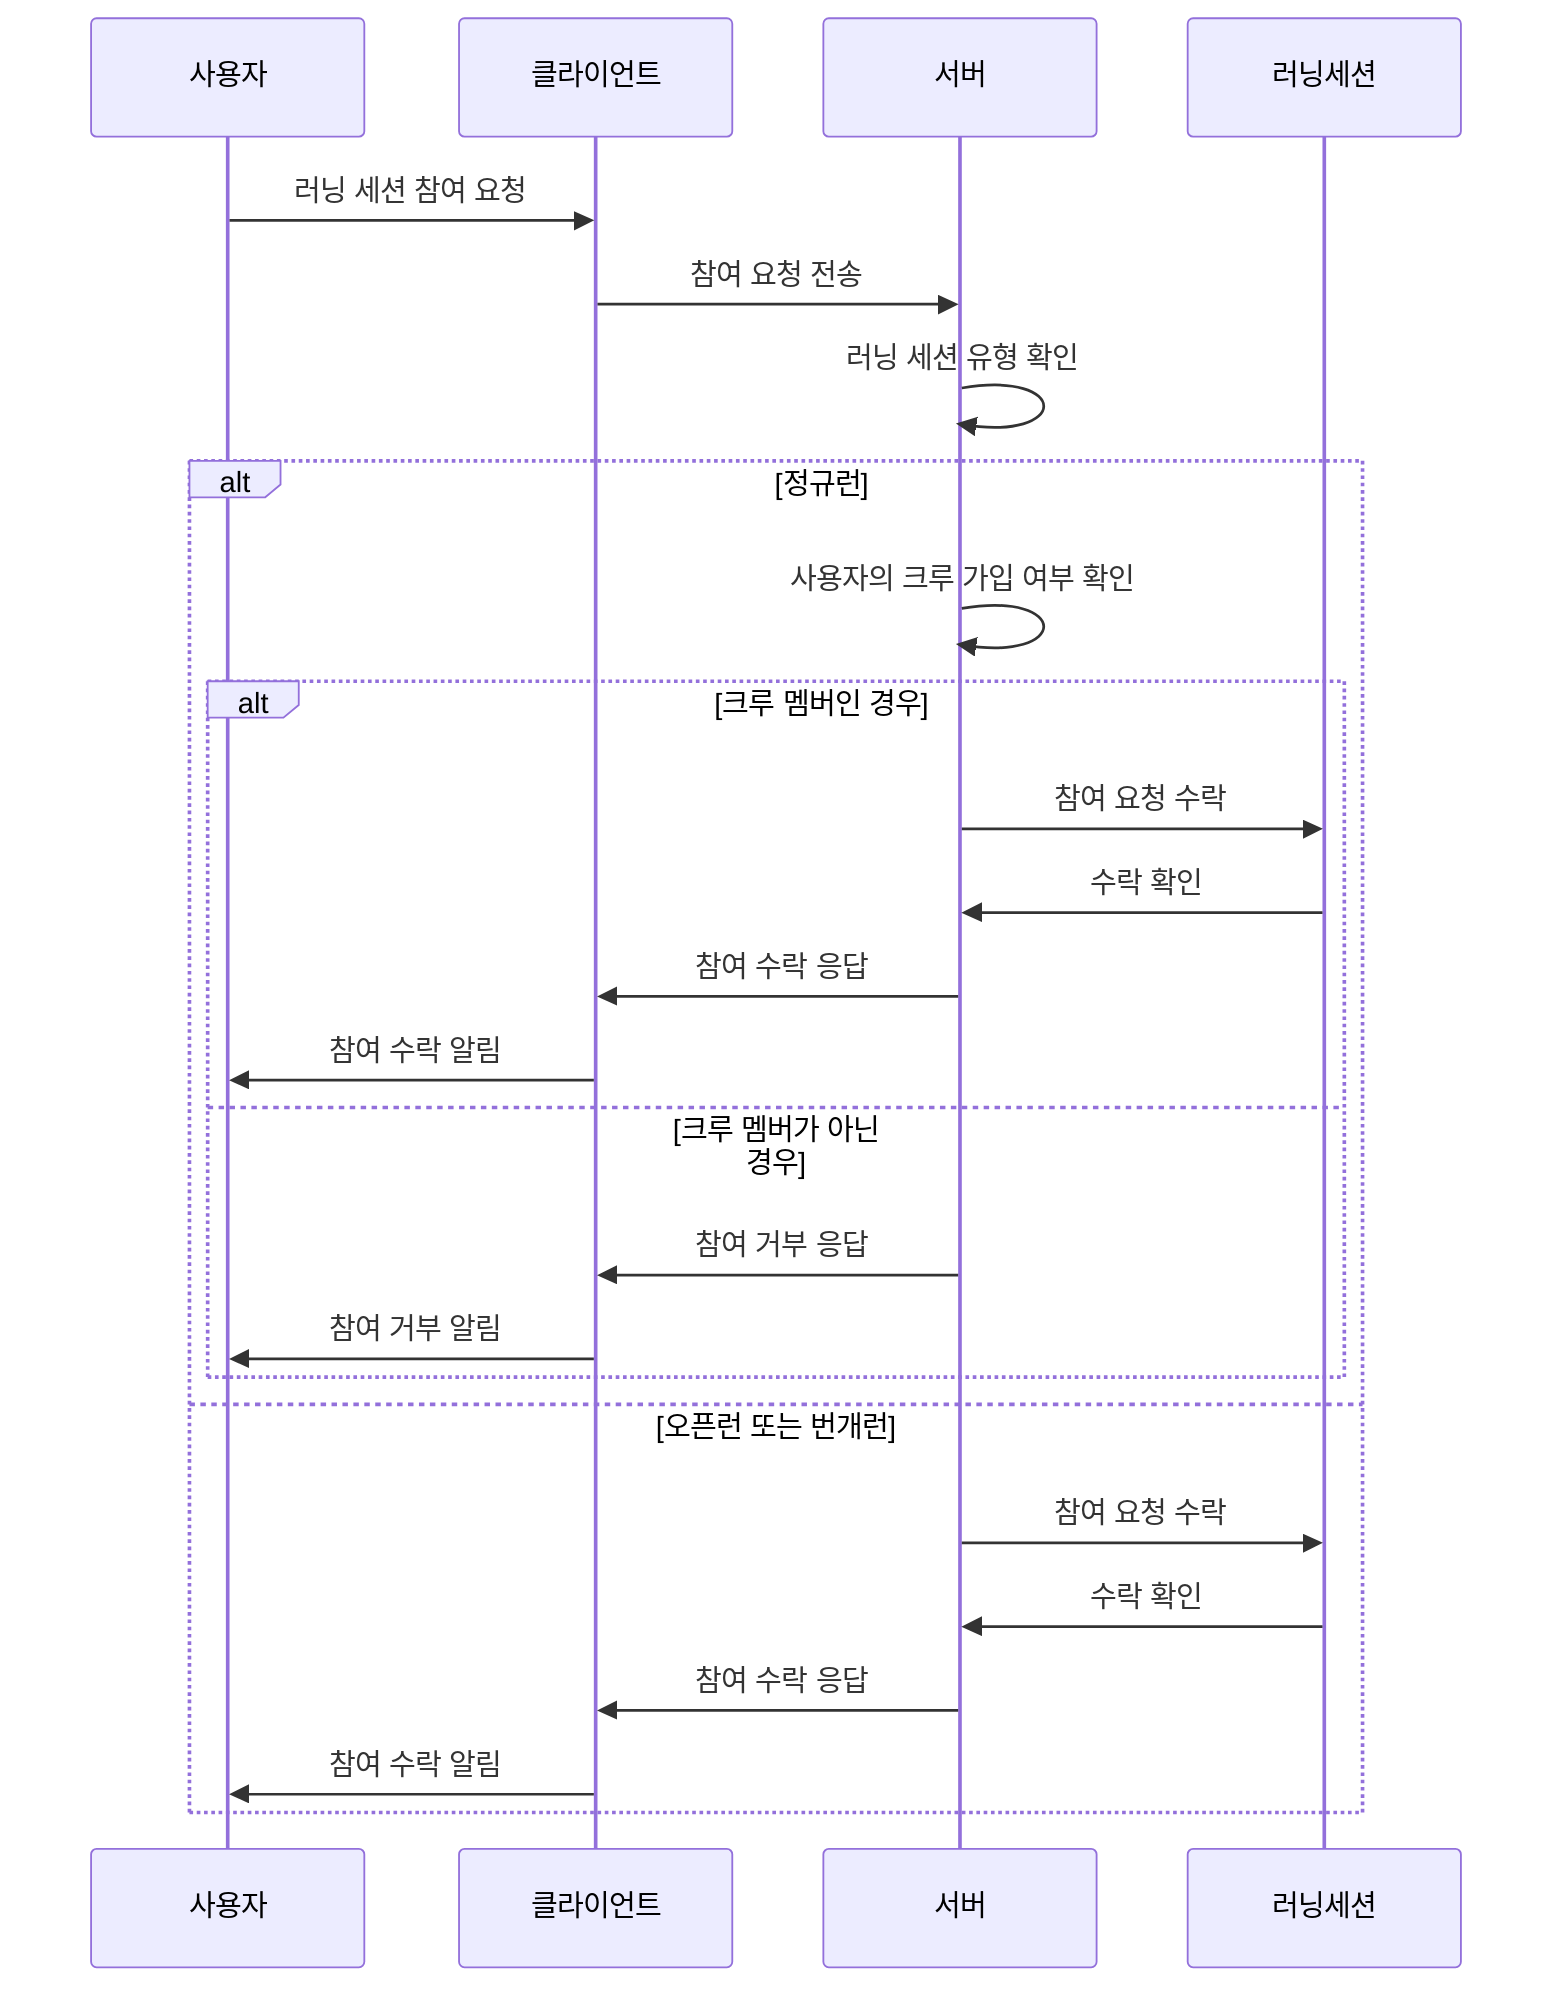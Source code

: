 sequenceDiagram
    participant 사용자
    participant 클라이언트
    participant 서버
    participant 러닝세션

    사용자->>클라이언트: 러닝 세션 참여 요청
    클라이언트->>서버: 참여 요청 전송
    서버->>서버: 러닝 세션 유형 확인

    alt 정규런
        서버->>서버: 사용자의 크루 가입 여부 확인
        alt 크루 멤버인 경우
            서버->>러닝세션: 참여 요청 수락
            러닝세션->>서버: 수락 확인
            서버->>클라이언트: 참여 수락 응답
            클라이언트->>사용자: 참여 수락 알림
        else 크루 멤버가 아닌 경우
            서버->>클라이언트: 참여 거부 응답
            클라이언트->>사용자: 참여 거부 알림
        end
    else 오픈런 또는 번개런
        서버->>러닝세션: 참여 요청 수락
        러닝세션->>서버: 수락 확인
        서버->>클라이언트: 참여 수락 응답
        클라이언트->>사용자: 참여 수락 알림
    end